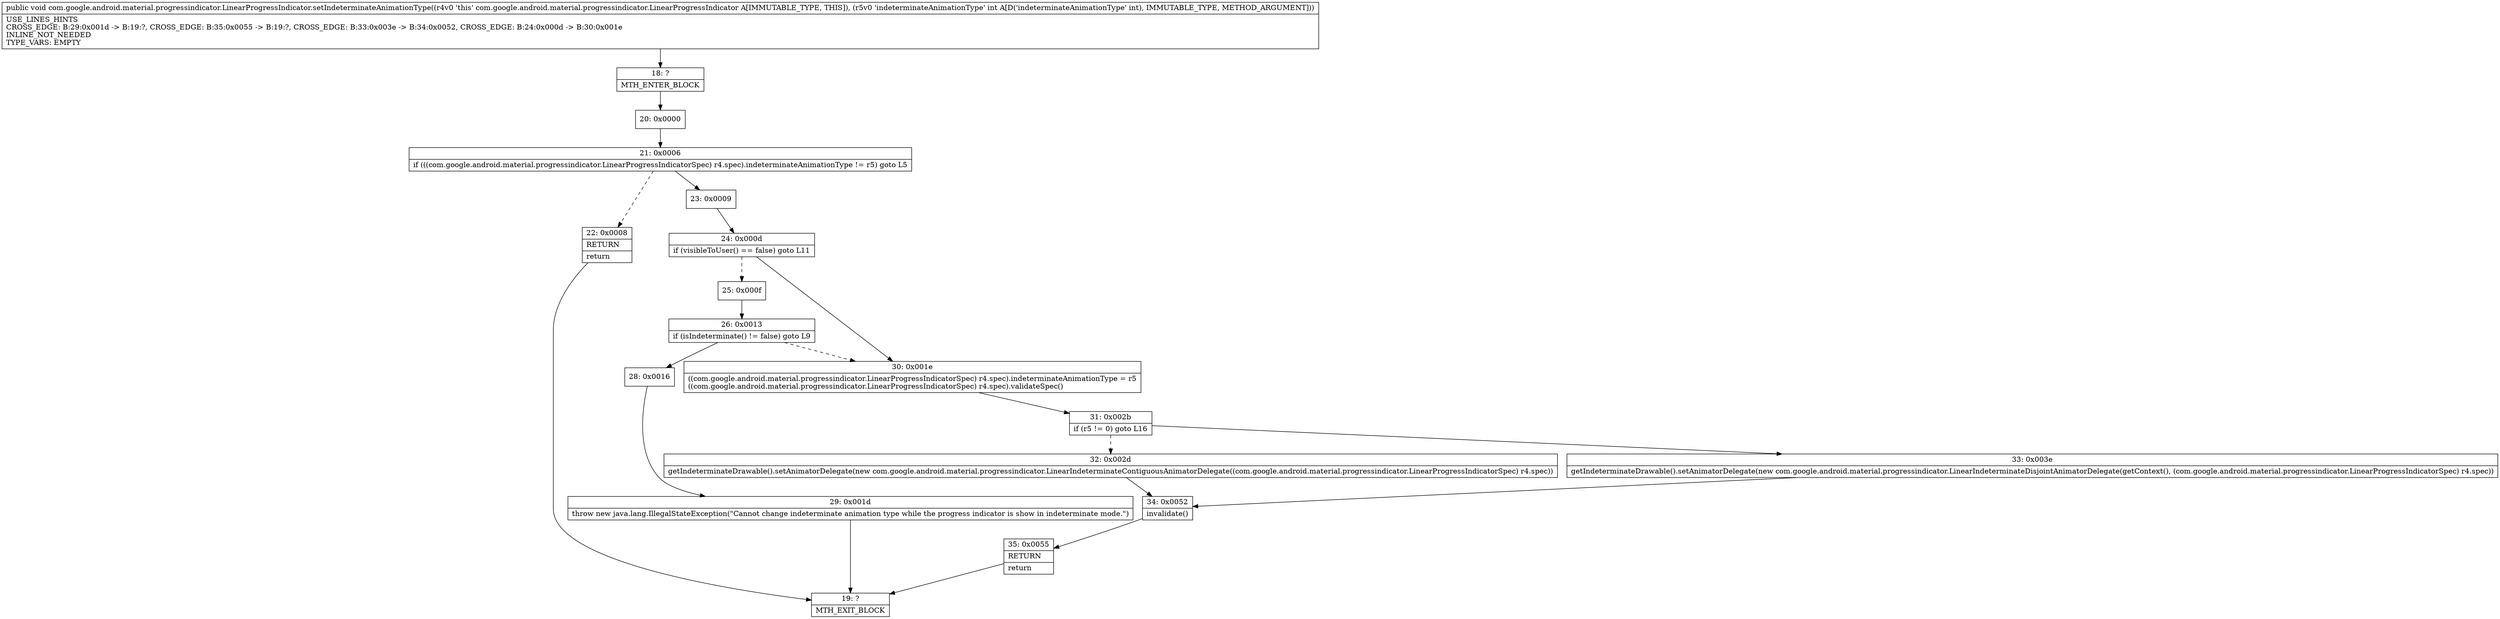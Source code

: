 digraph "CFG forcom.google.android.material.progressindicator.LinearProgressIndicator.setIndeterminateAnimationType(I)V" {
Node_18 [shape=record,label="{18\:\ ?|MTH_ENTER_BLOCK\l}"];
Node_20 [shape=record,label="{20\:\ 0x0000}"];
Node_21 [shape=record,label="{21\:\ 0x0006|if (((com.google.android.material.progressindicator.LinearProgressIndicatorSpec) r4.spec).indeterminateAnimationType != r5) goto L5\l}"];
Node_22 [shape=record,label="{22\:\ 0x0008|RETURN\l|return\l}"];
Node_19 [shape=record,label="{19\:\ ?|MTH_EXIT_BLOCK\l}"];
Node_23 [shape=record,label="{23\:\ 0x0009}"];
Node_24 [shape=record,label="{24\:\ 0x000d|if (visibleToUser() == false) goto L11\l}"];
Node_25 [shape=record,label="{25\:\ 0x000f}"];
Node_26 [shape=record,label="{26\:\ 0x0013|if (isIndeterminate() != false) goto L9\l}"];
Node_28 [shape=record,label="{28\:\ 0x0016}"];
Node_29 [shape=record,label="{29\:\ 0x001d|throw new java.lang.IllegalStateException(\"Cannot change indeterminate animation type while the progress indicator is show in indeterminate mode.\")\l}"];
Node_30 [shape=record,label="{30\:\ 0x001e|((com.google.android.material.progressindicator.LinearProgressIndicatorSpec) r4.spec).indeterminateAnimationType = r5\l((com.google.android.material.progressindicator.LinearProgressIndicatorSpec) r4.spec).validateSpec()\l}"];
Node_31 [shape=record,label="{31\:\ 0x002b|if (r5 != 0) goto L16\l}"];
Node_32 [shape=record,label="{32\:\ 0x002d|getIndeterminateDrawable().setAnimatorDelegate(new com.google.android.material.progressindicator.LinearIndeterminateContiguousAnimatorDelegate((com.google.android.material.progressindicator.LinearProgressIndicatorSpec) r4.spec))\l}"];
Node_34 [shape=record,label="{34\:\ 0x0052|invalidate()\l}"];
Node_35 [shape=record,label="{35\:\ 0x0055|RETURN\l|return\l}"];
Node_33 [shape=record,label="{33\:\ 0x003e|getIndeterminateDrawable().setAnimatorDelegate(new com.google.android.material.progressindicator.LinearIndeterminateDisjointAnimatorDelegate(getContext(), (com.google.android.material.progressindicator.LinearProgressIndicatorSpec) r4.spec))\l}"];
MethodNode[shape=record,label="{public void com.google.android.material.progressindicator.LinearProgressIndicator.setIndeterminateAnimationType((r4v0 'this' com.google.android.material.progressindicator.LinearProgressIndicator A[IMMUTABLE_TYPE, THIS]), (r5v0 'indeterminateAnimationType' int A[D('indeterminateAnimationType' int), IMMUTABLE_TYPE, METHOD_ARGUMENT]))  | USE_LINES_HINTS\lCROSS_EDGE: B:29:0x001d \-\> B:19:?, CROSS_EDGE: B:35:0x0055 \-\> B:19:?, CROSS_EDGE: B:33:0x003e \-\> B:34:0x0052, CROSS_EDGE: B:24:0x000d \-\> B:30:0x001e\lINLINE_NOT_NEEDED\lTYPE_VARS: EMPTY\l}"];
MethodNode -> Node_18;Node_18 -> Node_20;
Node_20 -> Node_21;
Node_21 -> Node_22[style=dashed];
Node_21 -> Node_23;
Node_22 -> Node_19;
Node_23 -> Node_24;
Node_24 -> Node_25[style=dashed];
Node_24 -> Node_30;
Node_25 -> Node_26;
Node_26 -> Node_28;
Node_26 -> Node_30[style=dashed];
Node_28 -> Node_29;
Node_29 -> Node_19;
Node_30 -> Node_31;
Node_31 -> Node_32[style=dashed];
Node_31 -> Node_33;
Node_32 -> Node_34;
Node_34 -> Node_35;
Node_35 -> Node_19;
Node_33 -> Node_34;
}

